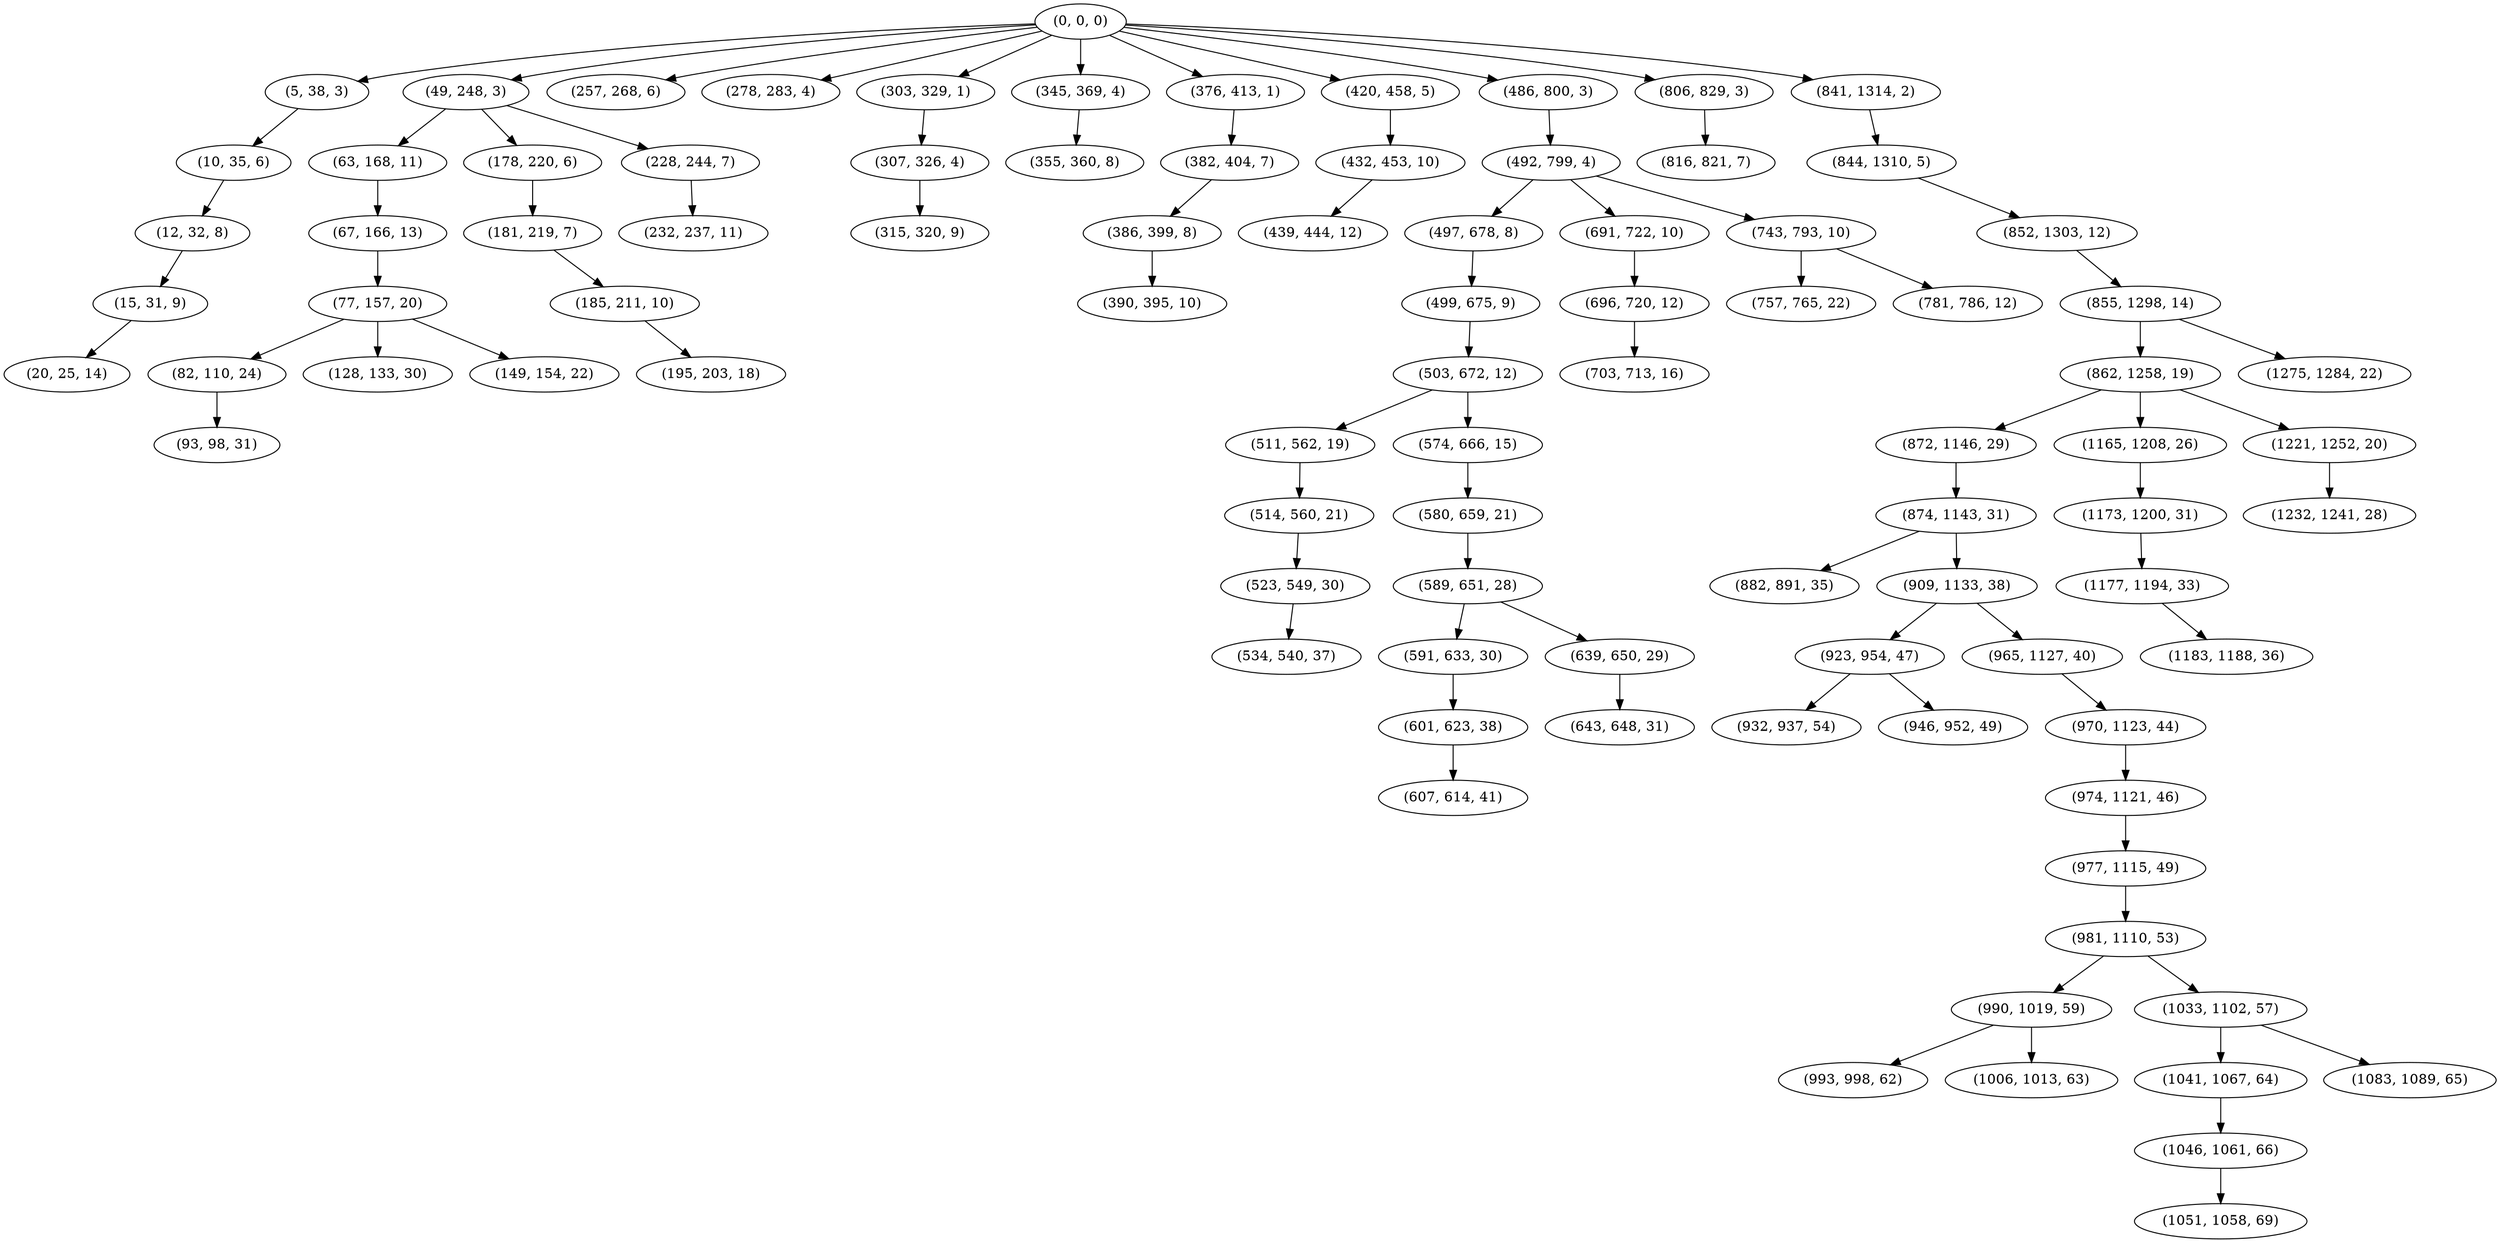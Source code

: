 digraph tree {
    "(0, 0, 0)";
    "(5, 38, 3)";
    "(10, 35, 6)";
    "(12, 32, 8)";
    "(15, 31, 9)";
    "(20, 25, 14)";
    "(49, 248, 3)";
    "(63, 168, 11)";
    "(67, 166, 13)";
    "(77, 157, 20)";
    "(82, 110, 24)";
    "(93, 98, 31)";
    "(128, 133, 30)";
    "(149, 154, 22)";
    "(178, 220, 6)";
    "(181, 219, 7)";
    "(185, 211, 10)";
    "(195, 203, 18)";
    "(228, 244, 7)";
    "(232, 237, 11)";
    "(257, 268, 6)";
    "(278, 283, 4)";
    "(303, 329, 1)";
    "(307, 326, 4)";
    "(315, 320, 9)";
    "(345, 369, 4)";
    "(355, 360, 8)";
    "(376, 413, 1)";
    "(382, 404, 7)";
    "(386, 399, 8)";
    "(390, 395, 10)";
    "(420, 458, 5)";
    "(432, 453, 10)";
    "(439, 444, 12)";
    "(486, 800, 3)";
    "(492, 799, 4)";
    "(497, 678, 8)";
    "(499, 675, 9)";
    "(503, 672, 12)";
    "(511, 562, 19)";
    "(514, 560, 21)";
    "(523, 549, 30)";
    "(534, 540, 37)";
    "(574, 666, 15)";
    "(580, 659, 21)";
    "(589, 651, 28)";
    "(591, 633, 30)";
    "(601, 623, 38)";
    "(607, 614, 41)";
    "(639, 650, 29)";
    "(643, 648, 31)";
    "(691, 722, 10)";
    "(696, 720, 12)";
    "(703, 713, 16)";
    "(743, 793, 10)";
    "(757, 765, 22)";
    "(781, 786, 12)";
    "(806, 829, 3)";
    "(816, 821, 7)";
    "(841, 1314, 2)";
    "(844, 1310, 5)";
    "(852, 1303, 12)";
    "(855, 1298, 14)";
    "(862, 1258, 19)";
    "(872, 1146, 29)";
    "(874, 1143, 31)";
    "(882, 891, 35)";
    "(909, 1133, 38)";
    "(923, 954, 47)";
    "(932, 937, 54)";
    "(946, 952, 49)";
    "(965, 1127, 40)";
    "(970, 1123, 44)";
    "(974, 1121, 46)";
    "(977, 1115, 49)";
    "(981, 1110, 53)";
    "(990, 1019, 59)";
    "(993, 998, 62)";
    "(1006, 1013, 63)";
    "(1033, 1102, 57)";
    "(1041, 1067, 64)";
    "(1046, 1061, 66)";
    "(1051, 1058, 69)";
    "(1083, 1089, 65)";
    "(1165, 1208, 26)";
    "(1173, 1200, 31)";
    "(1177, 1194, 33)";
    "(1183, 1188, 36)";
    "(1221, 1252, 20)";
    "(1232, 1241, 28)";
    "(1275, 1284, 22)";
    "(0, 0, 0)" -> "(5, 38, 3)";
    "(0, 0, 0)" -> "(49, 248, 3)";
    "(0, 0, 0)" -> "(257, 268, 6)";
    "(0, 0, 0)" -> "(278, 283, 4)";
    "(0, 0, 0)" -> "(303, 329, 1)";
    "(0, 0, 0)" -> "(345, 369, 4)";
    "(0, 0, 0)" -> "(376, 413, 1)";
    "(0, 0, 0)" -> "(420, 458, 5)";
    "(0, 0, 0)" -> "(486, 800, 3)";
    "(0, 0, 0)" -> "(806, 829, 3)";
    "(0, 0, 0)" -> "(841, 1314, 2)";
    "(5, 38, 3)" -> "(10, 35, 6)";
    "(10, 35, 6)" -> "(12, 32, 8)";
    "(12, 32, 8)" -> "(15, 31, 9)";
    "(15, 31, 9)" -> "(20, 25, 14)";
    "(49, 248, 3)" -> "(63, 168, 11)";
    "(49, 248, 3)" -> "(178, 220, 6)";
    "(49, 248, 3)" -> "(228, 244, 7)";
    "(63, 168, 11)" -> "(67, 166, 13)";
    "(67, 166, 13)" -> "(77, 157, 20)";
    "(77, 157, 20)" -> "(82, 110, 24)";
    "(77, 157, 20)" -> "(128, 133, 30)";
    "(77, 157, 20)" -> "(149, 154, 22)";
    "(82, 110, 24)" -> "(93, 98, 31)";
    "(178, 220, 6)" -> "(181, 219, 7)";
    "(181, 219, 7)" -> "(185, 211, 10)";
    "(185, 211, 10)" -> "(195, 203, 18)";
    "(228, 244, 7)" -> "(232, 237, 11)";
    "(303, 329, 1)" -> "(307, 326, 4)";
    "(307, 326, 4)" -> "(315, 320, 9)";
    "(345, 369, 4)" -> "(355, 360, 8)";
    "(376, 413, 1)" -> "(382, 404, 7)";
    "(382, 404, 7)" -> "(386, 399, 8)";
    "(386, 399, 8)" -> "(390, 395, 10)";
    "(420, 458, 5)" -> "(432, 453, 10)";
    "(432, 453, 10)" -> "(439, 444, 12)";
    "(486, 800, 3)" -> "(492, 799, 4)";
    "(492, 799, 4)" -> "(497, 678, 8)";
    "(492, 799, 4)" -> "(691, 722, 10)";
    "(492, 799, 4)" -> "(743, 793, 10)";
    "(497, 678, 8)" -> "(499, 675, 9)";
    "(499, 675, 9)" -> "(503, 672, 12)";
    "(503, 672, 12)" -> "(511, 562, 19)";
    "(503, 672, 12)" -> "(574, 666, 15)";
    "(511, 562, 19)" -> "(514, 560, 21)";
    "(514, 560, 21)" -> "(523, 549, 30)";
    "(523, 549, 30)" -> "(534, 540, 37)";
    "(574, 666, 15)" -> "(580, 659, 21)";
    "(580, 659, 21)" -> "(589, 651, 28)";
    "(589, 651, 28)" -> "(591, 633, 30)";
    "(589, 651, 28)" -> "(639, 650, 29)";
    "(591, 633, 30)" -> "(601, 623, 38)";
    "(601, 623, 38)" -> "(607, 614, 41)";
    "(639, 650, 29)" -> "(643, 648, 31)";
    "(691, 722, 10)" -> "(696, 720, 12)";
    "(696, 720, 12)" -> "(703, 713, 16)";
    "(743, 793, 10)" -> "(757, 765, 22)";
    "(743, 793, 10)" -> "(781, 786, 12)";
    "(806, 829, 3)" -> "(816, 821, 7)";
    "(841, 1314, 2)" -> "(844, 1310, 5)";
    "(844, 1310, 5)" -> "(852, 1303, 12)";
    "(852, 1303, 12)" -> "(855, 1298, 14)";
    "(855, 1298, 14)" -> "(862, 1258, 19)";
    "(855, 1298, 14)" -> "(1275, 1284, 22)";
    "(862, 1258, 19)" -> "(872, 1146, 29)";
    "(862, 1258, 19)" -> "(1165, 1208, 26)";
    "(862, 1258, 19)" -> "(1221, 1252, 20)";
    "(872, 1146, 29)" -> "(874, 1143, 31)";
    "(874, 1143, 31)" -> "(882, 891, 35)";
    "(874, 1143, 31)" -> "(909, 1133, 38)";
    "(909, 1133, 38)" -> "(923, 954, 47)";
    "(909, 1133, 38)" -> "(965, 1127, 40)";
    "(923, 954, 47)" -> "(932, 937, 54)";
    "(923, 954, 47)" -> "(946, 952, 49)";
    "(965, 1127, 40)" -> "(970, 1123, 44)";
    "(970, 1123, 44)" -> "(974, 1121, 46)";
    "(974, 1121, 46)" -> "(977, 1115, 49)";
    "(977, 1115, 49)" -> "(981, 1110, 53)";
    "(981, 1110, 53)" -> "(990, 1019, 59)";
    "(981, 1110, 53)" -> "(1033, 1102, 57)";
    "(990, 1019, 59)" -> "(993, 998, 62)";
    "(990, 1019, 59)" -> "(1006, 1013, 63)";
    "(1033, 1102, 57)" -> "(1041, 1067, 64)";
    "(1033, 1102, 57)" -> "(1083, 1089, 65)";
    "(1041, 1067, 64)" -> "(1046, 1061, 66)";
    "(1046, 1061, 66)" -> "(1051, 1058, 69)";
    "(1165, 1208, 26)" -> "(1173, 1200, 31)";
    "(1173, 1200, 31)" -> "(1177, 1194, 33)";
    "(1177, 1194, 33)" -> "(1183, 1188, 36)";
    "(1221, 1252, 20)" -> "(1232, 1241, 28)";
}
